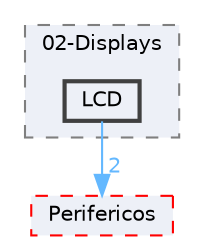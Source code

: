digraph "E:/Agustin/Escritorio/MCUexpresso/KitLPC845-C++/src/Drivers/Hardware/02-Displays/LCD"
{
 // LATEX_PDF_SIZE
  bgcolor="transparent";
  edge [fontname=Helvetica,fontsize=10,labelfontname=Helvetica,labelfontsize=10];
  node [fontname=Helvetica,fontsize=10,shape=box,height=0.2,width=0.4];
  compound=true
  subgraph clusterdir_c4fcbf4036a59f61a759d54182057cf5 {
    graph [ bgcolor="#edf0f7", pencolor="grey50", label="02-Displays", fontname=Helvetica,fontsize=10 style="filled,dashed", URL="dir_c4fcbf4036a59f61a759d54182057cf5.html",tooltip=""]
  dir_2f449dc5e2866a9f79afd0ccbdd9edb5 [label="LCD", fillcolor="#edf0f7", color="grey25", style="filled,bold", URL="dir_2f449dc5e2866a9f79afd0ccbdd9edb5.html",tooltip=""];
  }
  dir_fddceb55b13f36ba841fc9095bbfed65 [label="Perifericos", fillcolor="#edf0f7", color="red", style="filled,dashed", URL="dir_fddceb55b13f36ba841fc9095bbfed65.html",tooltip=""];
  dir_2f449dc5e2866a9f79afd0ccbdd9edb5->dir_fddceb55b13f36ba841fc9095bbfed65 [headlabel="2", labeldistance=1.5 headhref="dir_000030_000031.html" href="dir_000030_000031.html" color="steelblue1" fontcolor="steelblue1"];
}
